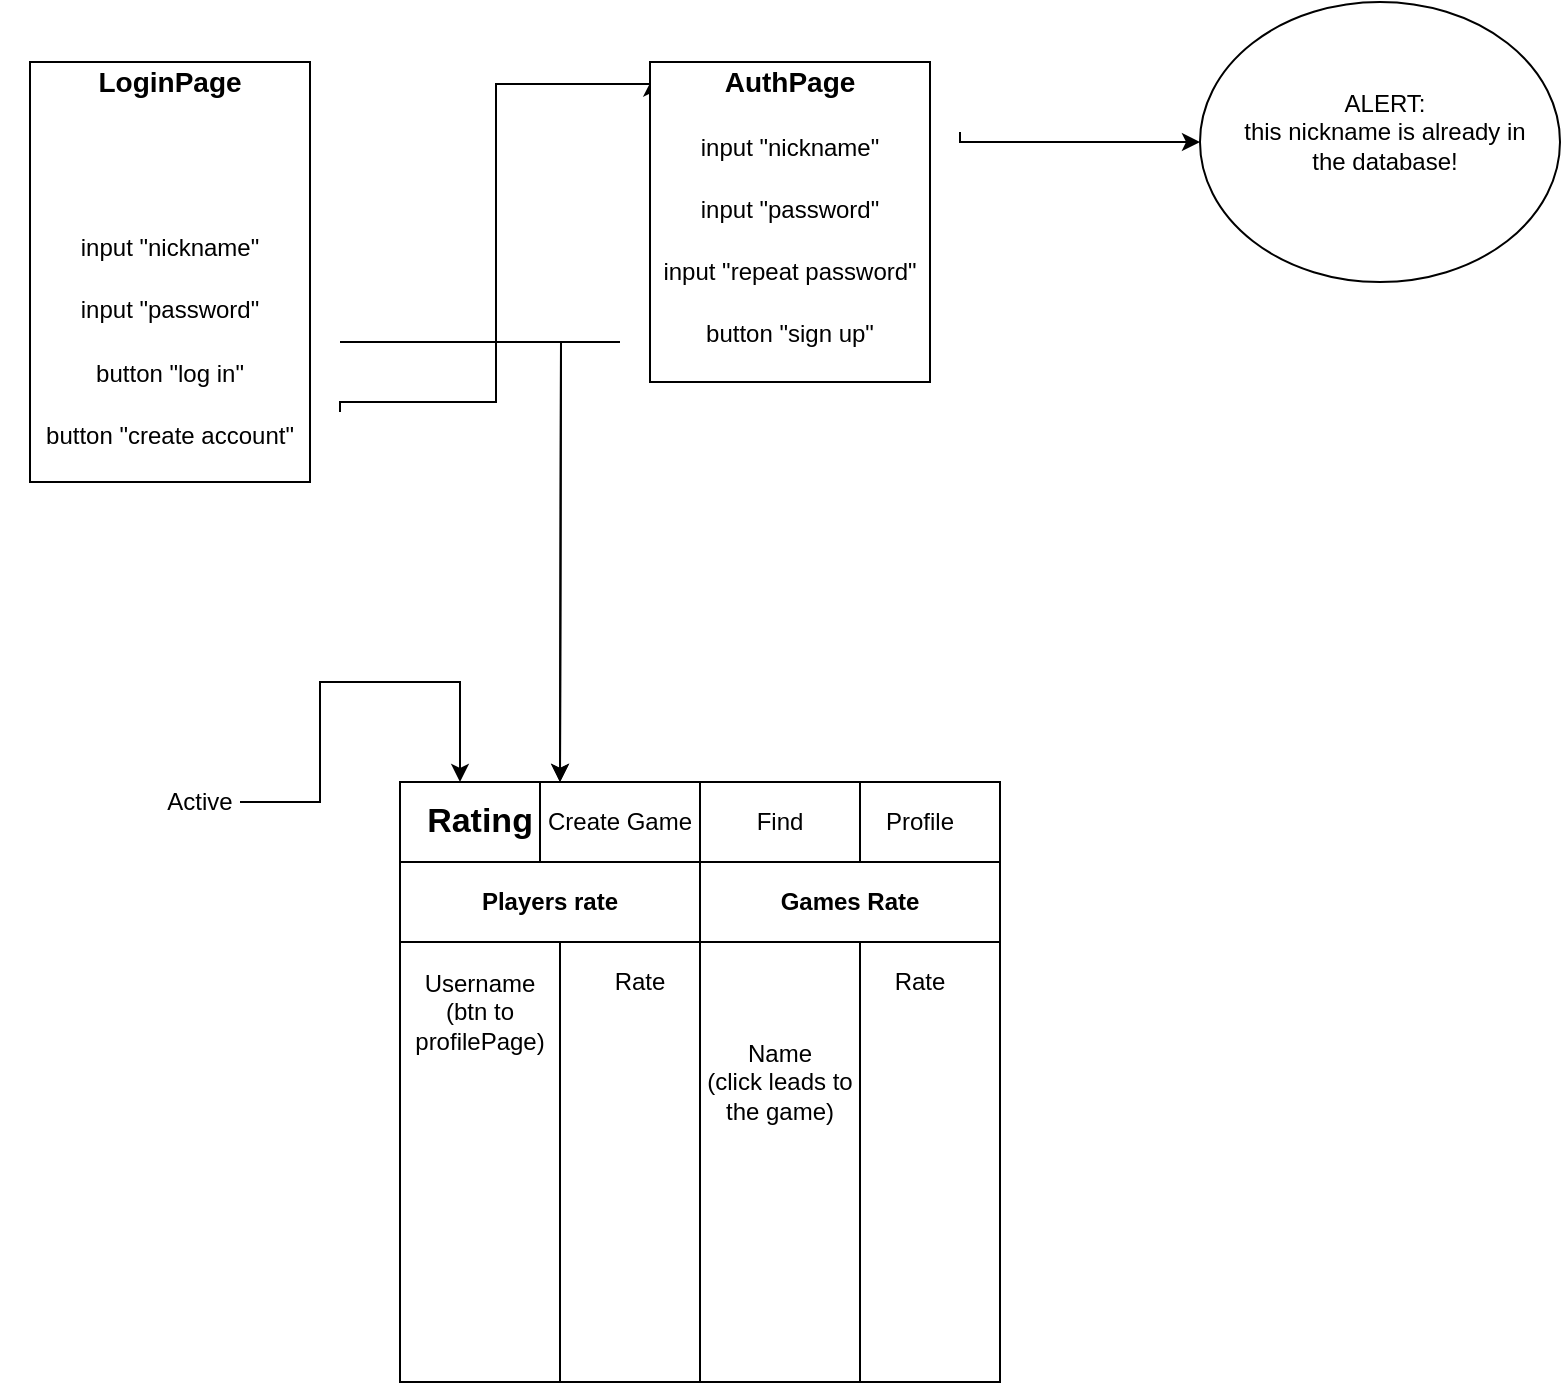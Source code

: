 <mxfile version="14.0.1" type="github">
  <diagram id="ji2-6nPunBLCa_lmAv0m" name="Page-1">
    <mxGraphModel dx="901" dy="543" grid="1" gridSize="10" guides="1" tooltips="1" connect="1" arrows="1" fold="1" page="1" pageScale="1" pageWidth="850" pageHeight="1100" math="0" shadow="0">
      <root>
        <mxCell id="0" />
        <mxCell id="1" parent="0" />
        <mxCell id="HKYdp-EmrICE6OFnBikD-1" value="" style="rounded=0;whiteSpace=wrap;html=1;" vertex="1" parent="1">
          <mxGeometry x="35" y="40" width="140" height="210" as="geometry" />
        </mxCell>
        <mxCell id="HKYdp-EmrICE6OFnBikD-9" style="edgeStyle=orthogonalEdgeStyle;rounded=0;orthogonalLoop=1;jettySize=auto;html=1;exitX=1;exitY=0.75;exitDx=0;exitDy=0;entryX=0.008;entryY=0.052;entryDx=0;entryDy=0;entryPerimeter=0;" edge="1" parent="1" source="HKYdp-EmrICE6OFnBikD-2" target="HKYdp-EmrICE6OFnBikD-6">
          <mxGeometry relative="1" as="geometry">
            <Array as="points">
              <mxPoint x="190" y="210" />
              <mxPoint x="268" y="210" />
              <mxPoint x="268" y="51" />
            </Array>
          </mxGeometry>
        </mxCell>
        <mxCell id="HKYdp-EmrICE6OFnBikD-15" style="edgeStyle=orthogonalEdgeStyle;rounded=0;orthogonalLoop=1;jettySize=auto;html=1;exitX=1;exitY=0.5;exitDx=0;exitDy=0;" edge="1" parent="1" source="HKYdp-EmrICE6OFnBikD-2">
          <mxGeometry relative="1" as="geometry">
            <mxPoint x="300" y="400.0" as="targetPoint" />
          </mxGeometry>
        </mxCell>
        <mxCell id="HKYdp-EmrICE6OFnBikD-2" value="&lt;p style=&quot;line-height: 160%&quot;&gt;&lt;span&gt;input &quot;nickname&quot;&lt;/span&gt;&lt;/p&gt;&lt;p style=&quot;line-height: 160%&quot;&gt;input &quot;password&quot;&lt;/p&gt;&lt;p style=&quot;line-height: 160%&quot;&gt;button &quot;log in&quot;&lt;/p&gt;&lt;p style=&quot;line-height: 160%&quot;&gt;&lt;span&gt;button &quot;create account&quot;&lt;/span&gt;&lt;/p&gt;" style="text;html=1;strokeColor=none;fillColor=none;align=center;verticalAlign=middle;whiteSpace=wrap;rounded=0;" vertex="1" parent="1">
          <mxGeometry x="20" y="110" width="170" height="140" as="geometry" />
        </mxCell>
        <mxCell id="HKYdp-EmrICE6OFnBikD-5" value="&lt;b&gt;&lt;font style=&quot;font-size: 14px&quot;&gt;LoginPage&lt;/font&gt;&lt;/b&gt;" style="text;html=1;strokeColor=none;fillColor=none;align=center;verticalAlign=middle;whiteSpace=wrap;rounded=0;" vertex="1" parent="1">
          <mxGeometry x="85" y="40" width="40" height="20" as="geometry" />
        </mxCell>
        <mxCell id="HKYdp-EmrICE6OFnBikD-6" value="" style="rounded=0;whiteSpace=wrap;html=1;" vertex="1" parent="1">
          <mxGeometry x="345" y="40" width="140" height="160" as="geometry" />
        </mxCell>
        <mxCell id="HKYdp-EmrICE6OFnBikD-14" style="edgeStyle=orthogonalEdgeStyle;rounded=0;orthogonalLoop=1;jettySize=auto;html=1;exitX=1;exitY=0;exitDx=0;exitDy=0;entryX=0;entryY=0.5;entryDx=0;entryDy=0;" edge="1" parent="1" source="HKYdp-EmrICE6OFnBikD-7" target="HKYdp-EmrICE6OFnBikD-11">
          <mxGeometry relative="1" as="geometry">
            <Array as="points">
              <mxPoint x="500" y="80" />
            </Array>
          </mxGeometry>
        </mxCell>
        <mxCell id="HKYdp-EmrICE6OFnBikD-16" style="edgeStyle=orthogonalEdgeStyle;rounded=0;orthogonalLoop=1;jettySize=auto;html=1;exitX=0;exitY=0.75;exitDx=0;exitDy=0;" edge="1" parent="1" source="HKYdp-EmrICE6OFnBikD-7">
          <mxGeometry relative="1" as="geometry">
            <mxPoint x="300" y="400.0" as="targetPoint" />
          </mxGeometry>
        </mxCell>
        <mxCell id="HKYdp-EmrICE6OFnBikD-7" value="&lt;p style=&quot;line-height: 160%&quot;&gt;&lt;span&gt;input &quot;nickname&quot;&lt;/span&gt;&lt;/p&gt;&lt;p style=&quot;line-height: 160%&quot;&gt;input &quot;password&quot;&lt;/p&gt;&lt;p style=&quot;line-height: 160%&quot;&gt;input &quot;repeat password&quot;&lt;/p&gt;&lt;p style=&quot;line-height: 160%&quot;&gt;button &quot;sign up&quot;&lt;/p&gt;&lt;p style=&quot;line-height: 160%&quot;&gt;&lt;span&gt;&amp;nbsp;&lt;/span&gt;&lt;/p&gt;" style="text;html=1;strokeColor=none;fillColor=none;align=center;verticalAlign=middle;whiteSpace=wrap;rounded=0;" vertex="1" parent="1">
          <mxGeometry x="330" y="75" width="170" height="140" as="geometry" />
        </mxCell>
        <mxCell id="HKYdp-EmrICE6OFnBikD-8" value="&lt;b&gt;&lt;font style=&quot;font-size: 14px&quot;&gt;AuthPage&lt;/font&gt;&lt;/b&gt;" style="text;html=1;strokeColor=none;fillColor=none;align=center;verticalAlign=middle;whiteSpace=wrap;rounded=0;" vertex="1" parent="1">
          <mxGeometry x="395" y="40" width="40" height="20" as="geometry" />
        </mxCell>
        <mxCell id="HKYdp-EmrICE6OFnBikD-11" value="" style="ellipse;whiteSpace=wrap;html=1;" vertex="1" parent="1">
          <mxGeometry x="620" y="10" width="180" height="140" as="geometry" />
        </mxCell>
        <mxCell id="HKYdp-EmrICE6OFnBikD-13" value="ALERT:&lt;br&gt;this nickname is already in the database!" style="text;html=1;strokeColor=none;fillColor=none;align=center;verticalAlign=middle;whiteSpace=wrap;rounded=0;" vertex="1" parent="1">
          <mxGeometry x="640" y="40" width="145" height="70" as="geometry" />
        </mxCell>
        <mxCell id="HKYdp-EmrICE6OFnBikD-17" value="" style="whiteSpace=wrap;html=1;aspect=fixed;" vertex="1" parent="1">
          <mxGeometry x="220" y="400" width="300" height="300" as="geometry" />
        </mxCell>
        <mxCell id="HKYdp-EmrICE6OFnBikD-20" value="" style="rounded=0;whiteSpace=wrap;html=1;" vertex="1" parent="1">
          <mxGeometry x="220" y="440" width="150" height="260" as="geometry" />
        </mxCell>
        <mxCell id="HKYdp-EmrICE6OFnBikD-21" value="" style="rounded=0;whiteSpace=wrap;html=1;" vertex="1" parent="1">
          <mxGeometry x="370" y="440" width="150" height="260" as="geometry" />
        </mxCell>
        <mxCell id="HKYdp-EmrICE6OFnBikD-22" value="&lt;b&gt;Players rate&lt;/b&gt;" style="rounded=0;whiteSpace=wrap;html=1;" vertex="1" parent="1">
          <mxGeometry x="220" y="440" width="150" height="40" as="geometry" />
        </mxCell>
        <mxCell id="HKYdp-EmrICE6OFnBikD-23" value="&lt;b&gt;Games Rate&lt;/b&gt;" style="rounded=0;whiteSpace=wrap;html=1;" vertex="1" parent="1">
          <mxGeometry x="370" y="440" width="150" height="40" as="geometry" />
        </mxCell>
        <mxCell id="HKYdp-EmrICE6OFnBikD-27" value="" style="rounded=0;whiteSpace=wrap;html=1;" vertex="1" parent="1">
          <mxGeometry x="220" y="480" width="80" height="220" as="geometry" />
        </mxCell>
        <mxCell id="HKYdp-EmrICE6OFnBikD-28" value="" style="rounded=0;whiteSpace=wrap;html=1;" vertex="1" parent="1">
          <mxGeometry x="370" y="480" width="80" height="220" as="geometry" />
        </mxCell>
        <mxCell id="HKYdp-EmrICE6OFnBikD-30" value="Username&lt;br&gt;(btn to profilePage)" style="text;html=1;strokeColor=none;fillColor=none;align=center;verticalAlign=middle;whiteSpace=wrap;rounded=0;" vertex="1" parent="1">
          <mxGeometry x="220" y="480" width="80" height="70" as="geometry" />
        </mxCell>
        <mxCell id="HKYdp-EmrICE6OFnBikD-41" value="Rate" style="text;html=1;strokeColor=none;fillColor=none;align=center;verticalAlign=middle;whiteSpace=wrap;rounded=0;" vertex="1" parent="1">
          <mxGeometry x="320" y="490" width="40" height="20" as="geometry" />
        </mxCell>
        <mxCell id="HKYdp-EmrICE6OFnBikD-42" value="Rate" style="text;html=1;strokeColor=none;fillColor=none;align=center;verticalAlign=middle;whiteSpace=wrap;rounded=0;" vertex="1" parent="1">
          <mxGeometry x="460" y="490" width="40" height="20" as="geometry" />
        </mxCell>
        <mxCell id="HKYdp-EmrICE6OFnBikD-43" value="Name&lt;br&gt;(click leads to the game)" style="text;html=1;strokeColor=none;fillColor=none;align=center;verticalAlign=middle;whiteSpace=wrap;rounded=0;" vertex="1" parent="1">
          <mxGeometry x="370" y="510" width="80" height="80" as="geometry" />
        </mxCell>
        <mxCell id="HKYdp-EmrICE6OFnBikD-49" value="" style="rounded=0;whiteSpace=wrap;html=1;" vertex="1" parent="1">
          <mxGeometry x="290" y="400" width="80" height="40" as="geometry" />
        </mxCell>
        <mxCell id="HKYdp-EmrICE6OFnBikD-50" value="&lt;b&gt;&lt;font style=&quot;font-size: 17px&quot;&gt;Rating&lt;/font&gt;&lt;/b&gt;" style="text;html=1;strokeColor=none;fillColor=none;align=center;verticalAlign=middle;whiteSpace=wrap;rounded=0;" vertex="1" parent="1">
          <mxGeometry x="240" y="410" width="40" height="20" as="geometry" />
        </mxCell>
        <mxCell id="HKYdp-EmrICE6OFnBikD-52" style="edgeStyle=orthogonalEdgeStyle;rounded=0;orthogonalLoop=1;jettySize=auto;html=1;exitX=1;exitY=0.5;exitDx=0;exitDy=0;" edge="1" parent="1" source="HKYdp-EmrICE6OFnBikD-51">
          <mxGeometry relative="1" as="geometry">
            <mxPoint x="250" y="400" as="targetPoint" />
            <Array as="points">
              <mxPoint x="180" y="410" />
              <mxPoint x="180" y="350" />
              <mxPoint x="250" y="350" />
            </Array>
          </mxGeometry>
        </mxCell>
        <mxCell id="HKYdp-EmrICE6OFnBikD-51" value="Active" style="text;html=1;strokeColor=none;fillColor=none;align=center;verticalAlign=middle;whiteSpace=wrap;rounded=0;" vertex="1" parent="1">
          <mxGeometry x="100" y="400" width="40" height="20" as="geometry" />
        </mxCell>
        <mxCell id="HKYdp-EmrICE6OFnBikD-53" value="Create Game" style="text;html=1;strokeColor=none;fillColor=none;align=center;verticalAlign=middle;whiteSpace=wrap;rounded=0;" vertex="1" parent="1">
          <mxGeometry x="290" y="410" width="80" height="20" as="geometry" />
        </mxCell>
        <mxCell id="HKYdp-EmrICE6OFnBikD-54" value="Profile" style="text;html=1;strokeColor=none;fillColor=none;align=center;verticalAlign=middle;whiteSpace=wrap;rounded=0;" vertex="1" parent="1">
          <mxGeometry x="440" y="410" width="80" height="20" as="geometry" />
        </mxCell>
        <mxCell id="HKYdp-EmrICE6OFnBikD-55" value="" style="rounded=0;whiteSpace=wrap;html=1;" vertex="1" parent="1">
          <mxGeometry x="370" y="400" width="80" height="40" as="geometry" />
        </mxCell>
        <mxCell id="HKYdp-EmrICE6OFnBikD-57" value="Find" style="text;html=1;strokeColor=none;fillColor=none;align=center;verticalAlign=middle;whiteSpace=wrap;rounded=0;" vertex="1" parent="1">
          <mxGeometry x="370" y="410" width="80" height="20" as="geometry" />
        </mxCell>
      </root>
    </mxGraphModel>
  </diagram>
</mxfile>
